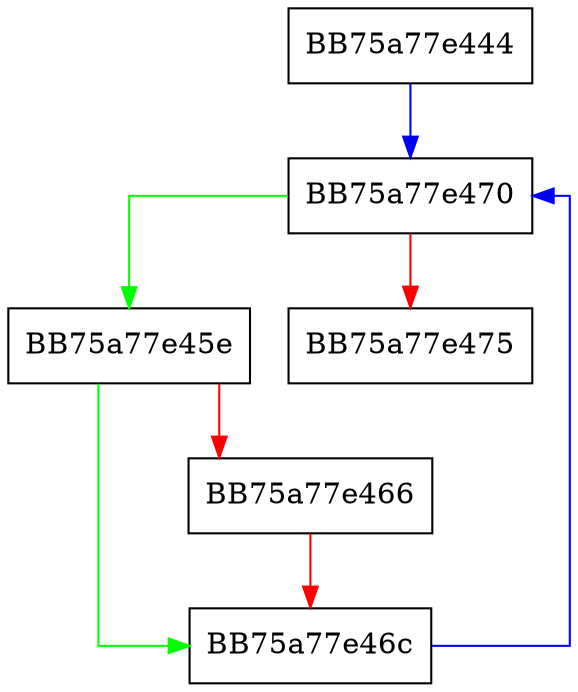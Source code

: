 digraph _RTC_Initialize {
  node [shape="box"];
  graph [splines=ortho];
  BB75a77e444 -> BB75a77e470 [color="blue"];
  BB75a77e45e -> BB75a77e46c [color="green"];
  BB75a77e45e -> BB75a77e466 [color="red"];
  BB75a77e466 -> BB75a77e46c [color="red"];
  BB75a77e46c -> BB75a77e470 [color="blue"];
  BB75a77e470 -> BB75a77e45e [color="green"];
  BB75a77e470 -> BB75a77e475 [color="red"];
}